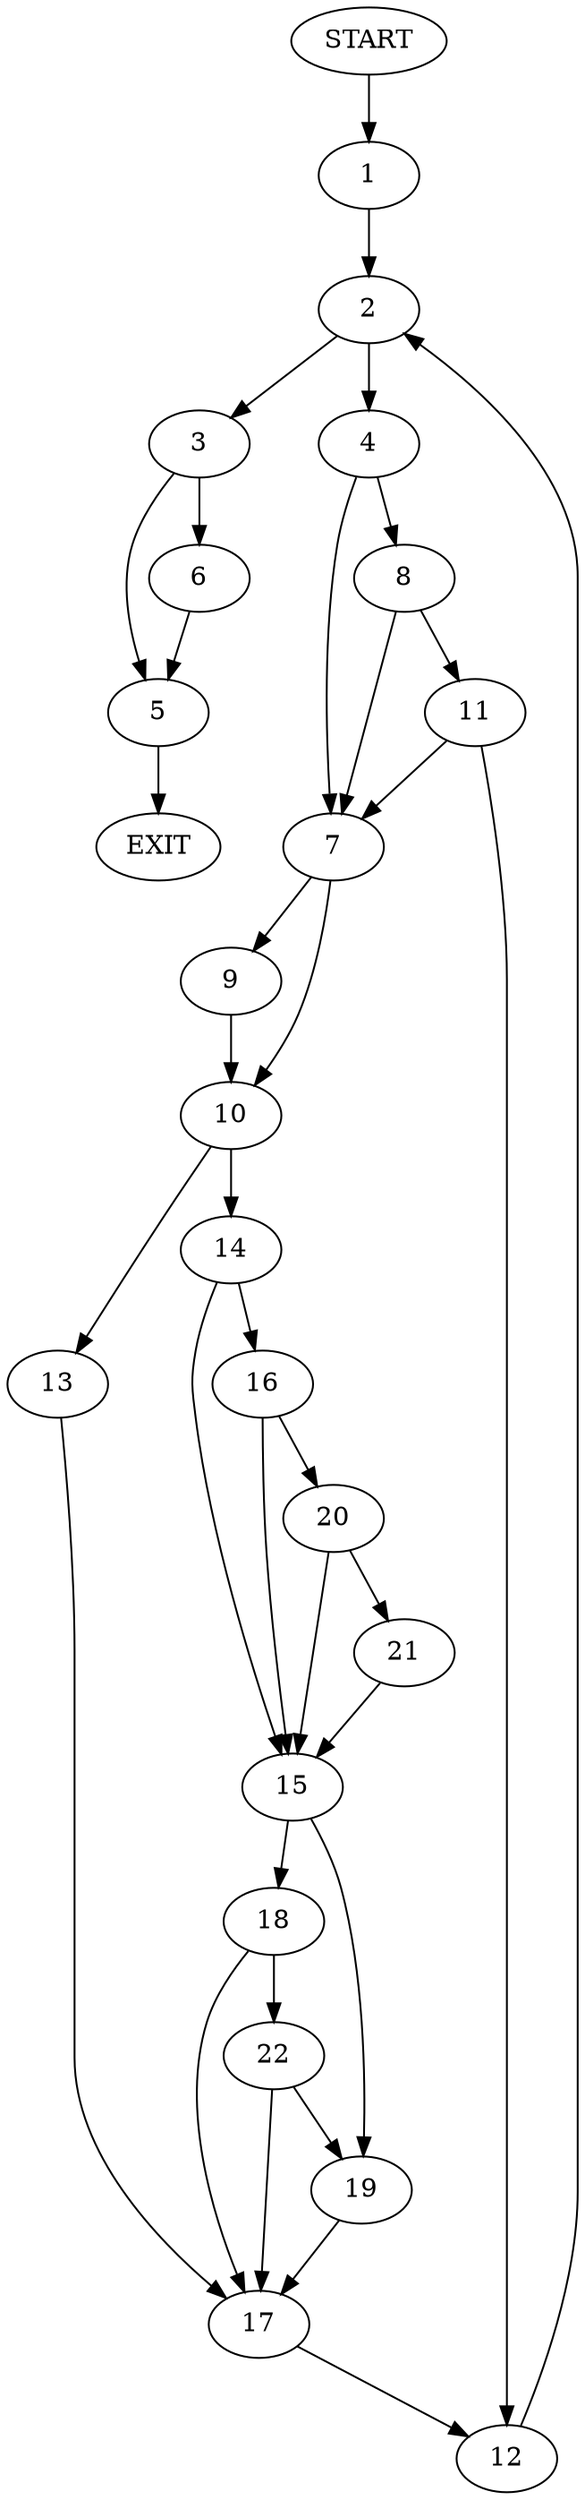 digraph {
0 [label="START"]
23 [label="EXIT"]
0 -> 1
1 -> 2
2 -> 3
2 -> 4
3 -> 5
3 -> 6
4 -> 7
4 -> 8
7 -> 9
7 -> 10
8 -> 11
8 -> 7
11 -> 7
11 -> 12
12 -> 2
10 -> 13
10 -> 14
9 -> 10
14 -> 15
14 -> 16
13 -> 17
17 -> 12
15 -> 18
15 -> 19
16 -> 15
16 -> 20
20 -> 21
20 -> 15
21 -> 15
18 -> 22
18 -> 17
19 -> 17
22 -> 19
22 -> 17
5 -> 23
6 -> 5
}
